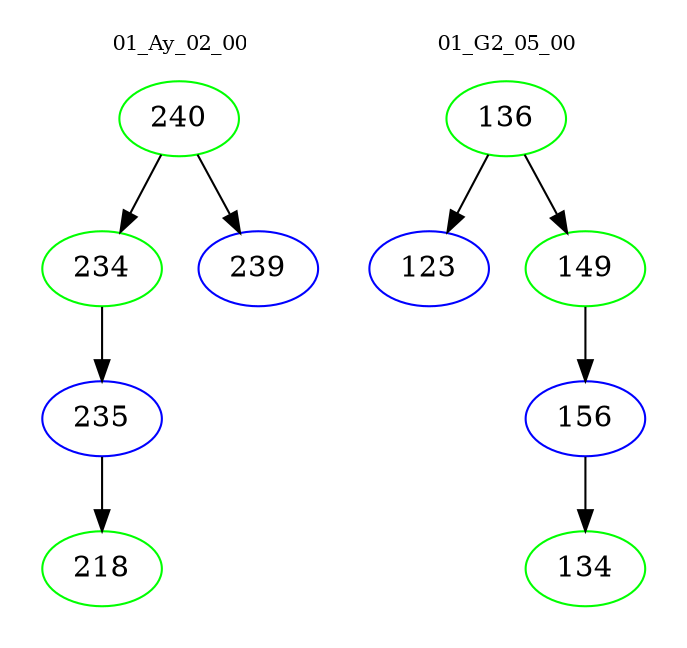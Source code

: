 digraph{
subgraph cluster_0 {
color = white
label = "01_Ay_02_00";
fontsize=10;
T0_240 [label="240", color="green"]
T0_240 -> T0_234 [color="black"]
T0_234 [label="234", color="green"]
T0_234 -> T0_235 [color="black"]
T0_235 [label="235", color="blue"]
T0_235 -> T0_218 [color="black"]
T0_218 [label="218", color="green"]
T0_240 -> T0_239 [color="black"]
T0_239 [label="239", color="blue"]
}
subgraph cluster_1 {
color = white
label = "01_G2_05_00";
fontsize=10;
T1_136 [label="136", color="green"]
T1_136 -> T1_123 [color="black"]
T1_123 [label="123", color="blue"]
T1_136 -> T1_149 [color="black"]
T1_149 [label="149", color="green"]
T1_149 -> T1_156 [color="black"]
T1_156 [label="156", color="blue"]
T1_156 -> T1_134 [color="black"]
T1_134 [label="134", color="green"]
}
}
